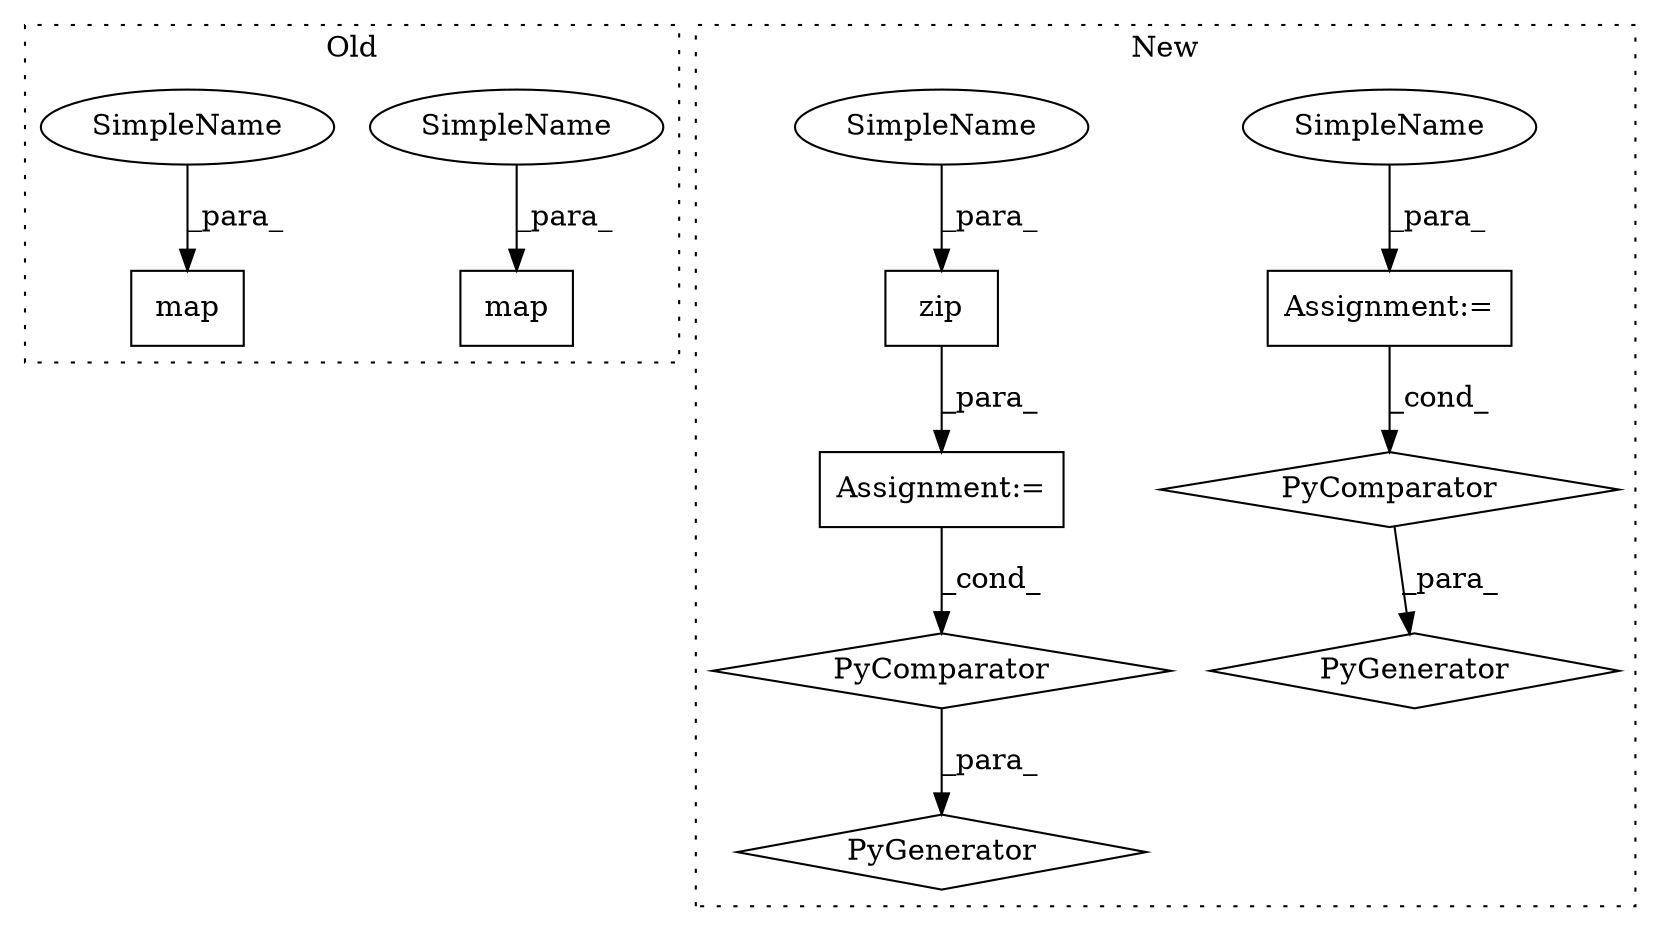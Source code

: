 digraph G {
subgraph cluster0 {
1 [label="map" a="32" s="437,468" l="4,1" shape="box"];
6 [label="map" a="32" s="510,537" l="4,1" shape="box"];
10 [label="SimpleName" a="42" s="533" l="4" shape="ellipse"];
11 [label="SimpleName" a="42" s="458" l="4" shape="ellipse"];
label = "Old";
style="dotted";
}
subgraph cluster1 {
2 [label="zip" a="32" s="538,552" l="4,1" shape="box"];
3 [label="Assignment:=" a="7" s="531" l="31" shape="box"];
4 [label="PyComparator" a="113" s="531" l="31" shape="diamond"];
5 [label="PyGenerator" a="107" s="448" l="120" shape="diamond"];
7 [label="Assignment:=" a="7" s="695" l="20" shape="box"];
8 [label="PyComparator" a="113" s="695" l="20" shape="diamond"];
9 [label="PyGenerator" a="107" s="616" l="105" shape="diamond"];
12 [label="SimpleName" a="42" s="702" l="4" shape="ellipse"];
13 [label="SimpleName" a="42" s="542" l="4" shape="ellipse"];
label = "New";
style="dotted";
}
2 -> 3 [label="_para_"];
3 -> 4 [label="_cond_"];
4 -> 5 [label="_para_"];
7 -> 8 [label="_cond_"];
8 -> 9 [label="_para_"];
10 -> 6 [label="_para_"];
11 -> 1 [label="_para_"];
12 -> 7 [label="_para_"];
13 -> 2 [label="_para_"];
}